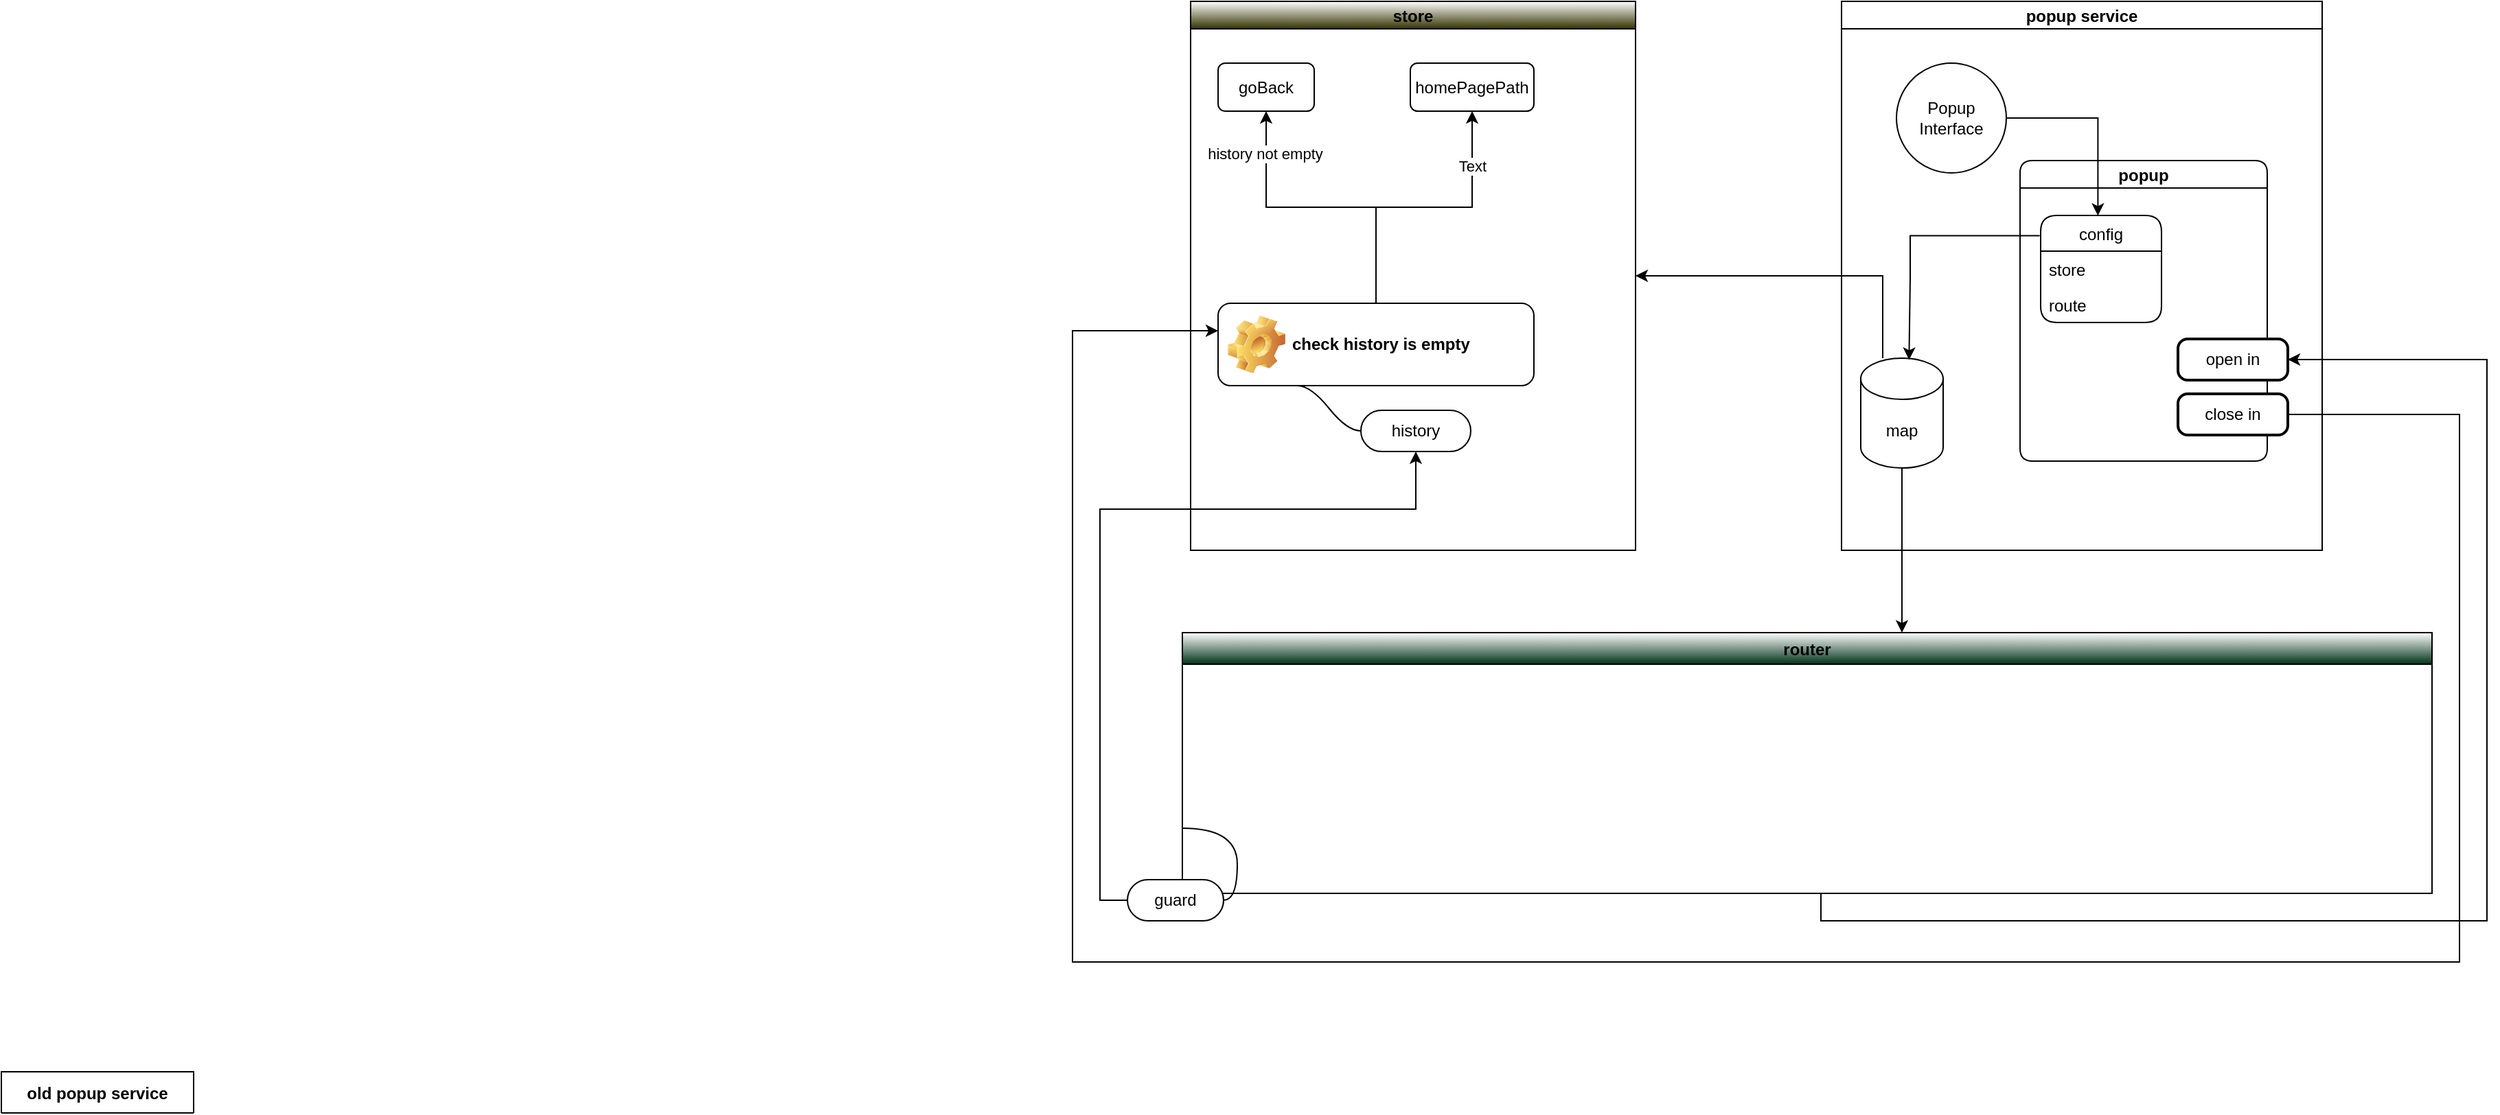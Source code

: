 <mxfile version="20.6.0" type="github">
  <diagram id="C5RBs43oDa-KdzZeNtuy" name="Page-1">
    <mxGraphModel dx="2238" dy="1348" grid="1" gridSize="10" guides="1" tooltips="1" connect="1" arrows="1" fold="1" page="1" pageScale="1" pageWidth="827" pageHeight="1169" math="0" shadow="0">
      <root>
        <mxCell id="WIyWlLk6GJQsqaUBKTNV-0" />
        <mxCell id="WIyWlLk6GJQsqaUBKTNV-1" parent="WIyWlLk6GJQsqaUBKTNV-0" />
        <mxCell id="Tq1ZC3yqxLTTWzM6vvmU-41" value="popup service" style="swimlane;startSize=20;horizontal=1;containerType=tree;rounded=0;shadow=0;glass=0;sketch=0;fillColor=default;gradientColor=none;swimlaneFillColor=default;" vertex="1" parent="WIyWlLk6GJQsqaUBKTNV-1">
          <mxGeometry x="1500" y="50" width="350" height="400" as="geometry" />
        </mxCell>
        <mxCell id="uNgJmUNyPYGfQRlhBO2t-45" value="Popup&lt;br&gt;Interface" style="ellipse;whiteSpace=wrap;html=1;aspect=fixed;" parent="Tq1ZC3yqxLTTWzM6vvmU-41" vertex="1">
          <mxGeometry x="40" y="45" width="80" height="80" as="geometry" />
        </mxCell>
        <mxCell id="Tq1ZC3yqxLTTWzM6vvmU-26" value="popup" style="swimlane;startSize=20;horizontal=1;containerType=tree;newEdgeStyle={&quot;edgeStyle&quot;:&quot;elbowEdgeStyle&quot;,&quot;startArrow&quot;:&quot;none&quot;,&quot;endArrow&quot;:&quot;none&quot;};rounded=1;shadow=0;sketch=0;fillColor=default;gradientColor=none;swimlaneFillColor=default;" vertex="1" parent="Tq1ZC3yqxLTTWzM6vvmU-41">
          <mxGeometry x="130" y="116" width="180" height="219" as="geometry">
            <mxRectangle x="2605" y="10" width="80" height="30" as="alternateBounds" />
          </mxGeometry>
        </mxCell>
        <mxCell id="Tq1ZC3yqxLTTWzM6vvmU-18" value="config" style="swimlane;fontStyle=0;childLayout=stackLayout;horizontal=1;startSize=26;fillColor=default;horizontalStack=0;resizeParent=1;resizeParentMax=0;resizeLast=0;collapsible=1;marginBottom=0;swimlaneFillColor=default;shadow=0;sketch=0;rounded=1;" vertex="1" parent="Tq1ZC3yqxLTTWzM6vvmU-26">
          <mxGeometry x="15" y="40" width="88" height="78" as="geometry">
            <mxRectangle x="15" y="40" width="70" height="30" as="alternateBounds" />
          </mxGeometry>
        </mxCell>
        <mxCell id="Tq1ZC3yqxLTTWzM6vvmU-19" value="store  " style="text;strokeColor=none;fillColor=none;align=left;verticalAlign=top;spacingLeft=4;spacingRight=4;overflow=hidden;rotatable=0;points=[[0,0.5],[1,0.5]];portConstraint=eastwest;" vertex="1" parent="Tq1ZC3yqxLTTWzM6vvmU-18">
          <mxGeometry y="26" width="88" height="26" as="geometry" />
        </mxCell>
        <mxCell id="Tq1ZC3yqxLTTWzM6vvmU-20" value="route" style="text;strokeColor=none;fillColor=none;align=left;verticalAlign=top;spacingLeft=4;spacingRight=4;overflow=hidden;rotatable=0;points=[[0,0.5],[1,0.5]];portConstraint=eastwest;" vertex="1" parent="Tq1ZC3yqxLTTWzM6vvmU-18">
          <mxGeometry y="52" width="88" height="26" as="geometry" />
        </mxCell>
        <mxCell id="uNgJmUNyPYGfQRlhBO2t-53" value="open in" style="rounded=1;whiteSpace=wrap;html=1;absoluteArcSize=1;arcSize=14;strokeWidth=2;" parent="Tq1ZC3yqxLTTWzM6vvmU-26" vertex="1">
          <mxGeometry x="115" y="130" width="80" height="30" as="geometry" />
        </mxCell>
        <mxCell id="uNgJmUNyPYGfQRlhBO2t-42" value="close in" style="rounded=1;whiteSpace=wrap;html=1;absoluteArcSize=1;arcSize=14;strokeWidth=2;" parent="Tq1ZC3yqxLTTWzM6vvmU-26" vertex="1">
          <mxGeometry x="115" y="170" width="80" height="30" as="geometry" />
        </mxCell>
        <mxCell id="uNgJmUNyPYGfQRlhBO2t-56" style="edgeStyle=orthogonalEdgeStyle;rounded=0;orthogonalLoop=1;jettySize=auto;html=1;entryX=0.474;entryY=0.002;entryDx=0;entryDy=0;entryPerimeter=0;" parent="Tq1ZC3yqxLTTWzM6vvmU-41" source="uNgJmUNyPYGfQRlhBO2t-45" target="Tq1ZC3yqxLTTWzM6vvmU-18" edge="1">
          <mxGeometry relative="1" as="geometry">
            <mxPoint x="185" y="111" as="targetPoint" />
          </mxGeometry>
        </mxCell>
        <mxCell id="uNgJmUNyPYGfQRlhBO2t-48" value="map" style="shape=cylinder3;whiteSpace=wrap;html=1;boundedLbl=1;backgroundOutline=1;size=15;" parent="Tq1ZC3yqxLTTWzM6vvmU-41" vertex="1">
          <mxGeometry x="14" y="260" width="60" height="80" as="geometry" />
        </mxCell>
        <mxCell id="uNgJmUNyPYGfQRlhBO2t-49" style="edgeStyle=orthogonalEdgeStyle;rounded=0;orthogonalLoop=1;jettySize=auto;html=1;exitX=-0.008;exitY=0.189;exitDx=0;exitDy=0;exitPerimeter=0;entryX=0.586;entryY=0.015;entryDx=0;entryDy=0;entryPerimeter=0;" parent="Tq1ZC3yqxLTTWzM6vvmU-41" source="Tq1ZC3yqxLTTWzM6vvmU-18" target="uNgJmUNyPYGfQRlhBO2t-48" edge="1">
          <mxGeometry relative="1" as="geometry">
            <mxPoint x="20" y="166" as="sourcePoint" />
            <mxPoint x="-34.966" y="310" as="targetPoint" />
            <Array as="points">
              <mxPoint x="50" y="171" />
              <mxPoint x="50" y="201" />
            </Array>
          </mxGeometry>
        </mxCell>
        <mxCell id="Tq1ZC3yqxLTTWzM6vvmU-49" style="edgeStyle=orthogonalEdgeStyle;rounded=0;orthogonalLoop=1;jettySize=auto;html=1;entryX=1;entryY=0.5;entryDx=0;entryDy=0;" edge="1" parent="WIyWlLk6GJQsqaUBKTNV-1" source="Tq1ZC3yqxLTTWzM6vvmU-48" target="uNgJmUNyPYGfQRlhBO2t-53">
          <mxGeometry relative="1" as="geometry">
            <mxPoint x="1880" y="310" as="targetPoint" />
            <Array as="points">
              <mxPoint x="1485" y="720" />
              <mxPoint x="1970" y="720" />
              <mxPoint x="1970" y="311" />
            </Array>
          </mxGeometry>
        </mxCell>
        <mxCell id="Tq1ZC3yqxLTTWzM6vvmU-48" value="router" style="swimlane;rounded=0;shadow=0;glass=0;sketch=0;fillColor=default;gradientColor=#00331A;startSize=23;swimlaneFillColor=default;" vertex="1" parent="WIyWlLk6GJQsqaUBKTNV-1">
          <mxGeometry x="1020" y="510" width="910" height="190" as="geometry" />
        </mxCell>
        <mxCell id="Tq1ZC3yqxLTTWzM6vvmU-56" value="guard" style="whiteSpace=wrap;html=1;rounded=1;arcSize=50;align=center;verticalAlign=middle;strokeWidth=1;autosize=1;spacing=4;treeFolding=1;treeMoving=1;newEdgeStyle={&quot;edgeStyle&quot;:&quot;entityRelationEdgeStyle&quot;,&quot;startArrow&quot;:&quot;none&quot;,&quot;endArrow&quot;:&quot;none&quot;,&quot;segment&quot;:10,&quot;curved&quot;:1};shadow=0;glass=0;sketch=0;fillColor=default;gradientColor=none;" vertex="1" parent="WIyWlLk6GJQsqaUBKTNV-1">
          <mxGeometry x="980" y="690" width="70" height="30" as="geometry" />
        </mxCell>
        <mxCell id="Tq1ZC3yqxLTTWzM6vvmU-57" value="" style="edgeStyle=entityRelationEdgeStyle;startArrow=none;endArrow=none;segment=10;curved=1;rounded=0;exitX=0;exitY=0.75;exitDx=0;exitDy=0;" edge="1" target="Tq1ZC3yqxLTTWzM6vvmU-56" parent="WIyWlLk6GJQsqaUBKTNV-1" source="Tq1ZC3yqxLTTWzM6vvmU-48">
          <mxGeometry relative="1" as="geometry">
            <mxPoint x="820" y="620" as="sourcePoint" />
          </mxGeometry>
        </mxCell>
        <mxCell id="Tq1ZC3yqxLTTWzM6vvmU-61" value="old popup service" style="swimlane;rounded=0;shadow=0;glass=0;sketch=0;fillColor=default;gradientColor=none;startSize=30;" vertex="1" collapsed="1" parent="WIyWlLk6GJQsqaUBKTNV-1">
          <mxGeometry x="160" y="830" width="140" height="30" as="geometry">
            <mxRectangle x="2290" y="-720" width="960" height="815" as="alternateBounds" />
          </mxGeometry>
        </mxCell>
        <mxCell id="uNgJmUNyPYGfQRlhBO2t-1" value="store" style="rounded=0;whiteSpace=wrap;html=1;" parent="Tq1ZC3yqxLTTWzM6vvmU-61" vertex="1">
          <mxGeometry x="-50" y="395" width="120" height="60" as="geometry" />
        </mxCell>
        <mxCell id="uNgJmUNyPYGfQRlhBO2t-2" value="router" style="rounded=0;whiteSpace=wrap;html=1;" parent="Tq1ZC3yqxLTTWzM6vvmU-61" vertex="1">
          <mxGeometry x="140" y="395" width="120" height="60" as="geometry" />
        </mxCell>
        <mxCell id="uNgJmUNyPYGfQRlhBO2t-3" value="popup" style="rounded=0;whiteSpace=wrap;html=1;" parent="Tq1ZC3yqxLTTWzM6vvmU-61" vertex="1">
          <mxGeometry x="370" y="105" width="200" height="160" as="geometry" />
        </mxCell>
        <mxCell id="uNgJmUNyPYGfQRlhBO2t-8" value="close in" style="rounded=1;whiteSpace=wrap;html=1;absoluteArcSize=1;arcSize=14;strokeWidth=2;" parent="Tq1ZC3yqxLTTWzM6vvmU-61" vertex="1">
          <mxGeometry x="484" y="255" width="80" height="30" as="geometry" />
        </mxCell>
        <mxCell id="uNgJmUNyPYGfQRlhBO2t-12" style="edgeStyle=orthogonalEdgeStyle;rounded=0;orthogonalLoop=1;jettySize=auto;html=1;entryX=0.5;entryY=1;entryDx=0;entryDy=0;" parent="Tq1ZC3yqxLTTWzM6vvmU-61" source="uNgJmUNyPYGfQRlhBO2t-1" target="uNgJmUNyPYGfQRlhBO2t-8" edge="1">
          <mxGeometry relative="1" as="geometry">
            <Array as="points">
              <mxPoint x="10" y="595" />
              <mxPoint x="550" y="595" />
            </Array>
          </mxGeometry>
        </mxCell>
        <mxCell id="uNgJmUNyPYGfQRlhBO2t-13" value="default value" style="edgeLabel;html=1;align=center;verticalAlign=middle;resizable=0;points=[];" parent="uNgJmUNyPYGfQRlhBO2t-12" vertex="1" connectable="0">
          <mxGeometry x="-0.147" y="1" relative="1" as="geometry">
            <mxPoint as="offset" />
          </mxGeometry>
        </mxCell>
        <mxCell id="uNgJmUNyPYGfQRlhBO2t-10" style="edgeStyle=orthogonalEdgeStyle;rounded=0;orthogonalLoop=1;jettySize=auto;html=1;entryX=0.5;entryY=1;entryDx=0;entryDy=0;" parent="Tq1ZC3yqxLTTWzM6vvmU-61" source="uNgJmUNyPYGfQRlhBO2t-9" target="uNgJmUNyPYGfQRlhBO2t-8" edge="1">
          <mxGeometry relative="1" as="geometry" />
        </mxCell>
        <mxCell id="uNgJmUNyPYGfQRlhBO2t-9" value="page" style="rounded=0;whiteSpace=wrap;html=1;" parent="Tq1ZC3yqxLTTWzM6vvmU-61" vertex="1">
          <mxGeometry x="660" y="485" width="200" height="160" as="geometry" />
        </mxCell>
        <mxCell id="uNgJmUNyPYGfQRlhBO2t-14" value="popupConfig" style="ellipse;whiteSpace=wrap;html=1;aspect=fixed;" parent="Tq1ZC3yqxLTTWzM6vvmU-61" vertex="1">
          <mxGeometry x="10" y="65" width="80" height="80" as="geometry" />
        </mxCell>
        <mxCell id="uNgJmUNyPYGfQRlhBO2t-30" style="edgeStyle=orthogonalEdgeStyle;rounded=0;orthogonalLoop=1;jettySize=auto;html=1;" parent="Tq1ZC3yqxLTTWzM6vvmU-61" source="uNgJmUNyPYGfQRlhBO2t-3" target="uNgJmUNyPYGfQRlhBO2t-14" edge="1">
          <mxGeometry relative="1" as="geometry">
            <Array as="points">
              <mxPoint x="470" y="-85" />
              <mxPoint x="40" y="-85" />
            </Array>
          </mxGeometry>
        </mxCell>
        <mxCell id="uNgJmUNyPYGfQRlhBO2t-19" style="edgeStyle=orthogonalEdgeStyle;rounded=0;orthogonalLoop=1;jettySize=auto;html=1;entryX=0.437;entryY=-0.011;entryDx=0;entryDy=0;entryPerimeter=0;" parent="Tq1ZC3yqxLTTWzM6vvmU-61" source="uNgJmUNyPYGfQRlhBO2t-17" target="uNgJmUNyPYGfQRlhBO2t-1" edge="1">
          <mxGeometry relative="1" as="geometry">
            <Array as="points">
              <mxPoint x="2" y="275" />
            </Array>
          </mxGeometry>
        </mxCell>
        <mxCell id="uNgJmUNyPYGfQRlhBO2t-20" style="edgeStyle=orthogonalEdgeStyle;rounded=0;orthogonalLoop=1;jettySize=auto;html=1;entryX=0.582;entryY=0.024;entryDx=0;entryDy=0;entryPerimeter=0;" parent="Tq1ZC3yqxLTTWzM6vvmU-61" source="uNgJmUNyPYGfQRlhBO2t-17" target="uNgJmUNyPYGfQRlhBO2t-2" edge="1">
          <mxGeometry relative="1" as="geometry" />
        </mxCell>
        <mxCell id="uNgJmUNyPYGfQRlhBO2t-17" value="map" style="shape=cylinder3;whiteSpace=wrap;html=1;boundedLbl=1;backgroundOutline=1;size=15;" parent="Tq1ZC3yqxLTTWzM6vvmU-61" vertex="1">
          <mxGeometry x="70" y="235" width="60" height="80" as="geometry" />
        </mxCell>
        <mxCell id="uNgJmUNyPYGfQRlhBO2t-24" style="edgeStyle=orthogonalEdgeStyle;rounded=0;orthogonalLoop=1;jettySize=auto;html=1;" parent="Tq1ZC3yqxLTTWzM6vvmU-61" source="uNgJmUNyPYGfQRlhBO2t-21" target="uNgJmUNyPYGfQRlhBO2t-17" edge="1">
          <mxGeometry relative="1" as="geometry" />
        </mxCell>
        <mxCell id="uNgJmUNyPYGfQRlhBO2t-21" value="config" style="rounded=1;whiteSpace=wrap;html=1;absoluteArcSize=1;arcSize=14;strokeWidth=2;" parent="Tq1ZC3yqxLTTWzM6vvmU-61" vertex="1">
          <mxGeometry x="340" y="135" width="80" height="30" as="geometry" />
        </mxCell>
        <mxCell id="uNgJmUNyPYGfQRlhBO2t-25" value="" style="edgeStyle=orthogonalEdgeStyle;rounded=0;orthogonalLoop=1;jettySize=auto;html=1;endArrow=none;" parent="Tq1ZC3yqxLTTWzM6vvmU-61" source="uNgJmUNyPYGfQRlhBO2t-14" edge="1">
          <mxGeometry relative="1" as="geometry">
            <mxPoint x="80" y="5" as="sourcePoint" />
            <mxPoint x="380" y="135" as="targetPoint" />
          </mxGeometry>
        </mxCell>
        <mxCell id="uNgJmUNyPYGfQRlhBO2t-26" value="open in" style="rounded=1;whiteSpace=wrap;html=1;absoluteArcSize=1;arcSize=14;strokeWidth=2;" parent="Tq1ZC3yqxLTTWzM6vvmU-61" vertex="1">
          <mxGeometry x="340" y="255" width="80" height="30" as="geometry" />
        </mxCell>
        <mxCell id="uNgJmUNyPYGfQRlhBO2t-29" style="edgeStyle=orthogonalEdgeStyle;rounded=0;orthogonalLoop=1;jettySize=auto;html=1;" parent="Tq1ZC3yqxLTTWzM6vvmU-61" source="uNgJmUNyPYGfQRlhBO2t-21" target="uNgJmUNyPYGfQRlhBO2t-26" edge="1">
          <mxGeometry relative="1" as="geometry" />
        </mxCell>
        <mxCell id="uNgJmUNyPYGfQRlhBO2t-32" value="store" style="rounded=0;whiteSpace=wrap;html=1;" parent="Tq1ZC3yqxLTTWzM6vvmU-61" vertex="1">
          <mxGeometry x="320" y="125" width="50" height="20" as="geometry" />
        </mxCell>
        <mxCell id="uNgJmUNyPYGfQRlhBO2t-33" value="route" style="rounded=0;whiteSpace=wrap;html=1;" parent="Tq1ZC3yqxLTTWzM6vvmU-61" vertex="1">
          <mxGeometry x="320" y="155" width="50" height="20" as="geometry" />
        </mxCell>
        <mxCell id="Tq1ZC3yqxLTTWzM6vvmU-64" value="store" style="swimlane;startSize=20;horizontal=1;containerType=tree;rounded=0;shadow=0;glass=0;sketch=0;fillColor=default;gradientColor=#333300;swimlaneFillColor=default;" vertex="1" parent="WIyWlLk6GJQsqaUBKTNV-1">
          <mxGeometry x="1026" y="50" width="324" height="400" as="geometry" />
        </mxCell>
        <mxCell id="Tq1ZC3yqxLTTWzM6vvmU-75" value="goBack" style="rounded=1;whiteSpace=wrap;html=1;shadow=0;glass=0;sketch=0;fillColor=default;gradientColor=none;" vertex="1" parent="Tq1ZC3yqxLTTWzM6vvmU-64">
          <mxGeometry x="20" y="45" width="70" height="35" as="geometry" />
        </mxCell>
        <mxCell id="Tq1ZC3yqxLTTWzM6vvmU-77" value="homePagePath" style="rounded=1;whiteSpace=wrap;html=1;shadow=0;glass=0;sketch=0;fillColor=default;gradientColor=none;" vertex="1" parent="Tq1ZC3yqxLTTWzM6vvmU-64">
          <mxGeometry x="160" y="45" width="90" height="35" as="geometry" />
        </mxCell>
        <mxCell id="Tq1ZC3yqxLTTWzM6vvmU-90" style="edgeStyle=orthogonalEdgeStyle;rounded=0;orthogonalLoop=1;jettySize=auto;html=1;entryX=0.5;entryY=1;entryDx=0;entryDy=0;strokeColor=default;" edge="1" parent="Tq1ZC3yqxLTTWzM6vvmU-64" source="Tq1ZC3yqxLTTWzM6vvmU-83" target="Tq1ZC3yqxLTTWzM6vvmU-75">
          <mxGeometry relative="1" as="geometry" />
        </mxCell>
        <mxCell id="Tq1ZC3yqxLTTWzM6vvmU-92" value="history not empty" style="edgeLabel;html=1;align=center;verticalAlign=middle;resizable=0;points=[];" vertex="1" connectable="0" parent="Tq1ZC3yqxLTTWzM6vvmU-90">
          <mxGeometry x="0.721" y="1" relative="1" as="geometry">
            <mxPoint as="offset" />
          </mxGeometry>
        </mxCell>
        <mxCell id="Tq1ZC3yqxLTTWzM6vvmU-91" style="edgeStyle=orthogonalEdgeStyle;rounded=0;orthogonalLoop=1;jettySize=auto;html=1;entryX=0.5;entryY=1;entryDx=0;entryDy=0;strokeColor=default;" edge="1" parent="Tq1ZC3yqxLTTWzM6vvmU-64" source="Tq1ZC3yqxLTTWzM6vvmU-83" target="Tq1ZC3yqxLTTWzM6vvmU-77">
          <mxGeometry relative="1" as="geometry" />
        </mxCell>
        <mxCell id="Tq1ZC3yqxLTTWzM6vvmU-93" value="Text" style="edgeLabel;html=1;align=center;verticalAlign=middle;resizable=0;points=[];" vertex="1" connectable="0" parent="Tq1ZC3yqxLTTWzM6vvmU-91">
          <mxGeometry x="0.619" relative="1" as="geometry">
            <mxPoint as="offset" />
          </mxGeometry>
        </mxCell>
        <mxCell id="Tq1ZC3yqxLTTWzM6vvmU-83" value="check history is empty" style="label;whiteSpace=wrap;html=1;image=img/clipart/Gear_128x128.png;rounded=1;shadow=0;sketch=0;fillColor=default;gradientColor=none;" vertex="1" parent="Tq1ZC3yqxLTTWzM6vvmU-64">
          <mxGeometry x="20" y="220" width="230" height="60" as="geometry" />
        </mxCell>
        <mxCell id="Tq1ZC3yqxLTTWzM6vvmU-85" value="history" style="whiteSpace=wrap;html=1;rounded=1;arcSize=50;align=center;verticalAlign=middle;strokeWidth=1;autosize=1;spacing=4;treeFolding=1;treeMoving=1;newEdgeStyle={&quot;edgeStyle&quot;:&quot;entityRelationEdgeStyle&quot;,&quot;startArrow&quot;:&quot;none&quot;,&quot;endArrow&quot;:&quot;none&quot;,&quot;segment&quot;:10,&quot;curved&quot;:1};shadow=0;glass=0;sketch=0;strokeColor=default;" vertex="1" parent="Tq1ZC3yqxLTTWzM6vvmU-64">
          <mxGeometry x="124" y="298" width="80" height="30" as="geometry" />
        </mxCell>
        <mxCell id="Tq1ZC3yqxLTTWzM6vvmU-86" value="" style="edgeStyle=entityRelationEdgeStyle;startArrow=none;endArrow=none;segment=10;curved=1;rounded=0;strokeColor=default;exitX=0.25;exitY=1;exitDx=0;exitDy=0;" edge="1" target="Tq1ZC3yqxLTTWzM6vvmU-85" parent="Tq1ZC3yqxLTTWzM6vvmU-64" source="Tq1ZC3yqxLTTWzM6vvmU-83">
          <mxGeometry relative="1" as="geometry">
            <mxPoint x="88" y="340" as="sourcePoint" />
          </mxGeometry>
        </mxCell>
        <mxCell id="Tq1ZC3yqxLTTWzM6vvmU-94" style="edgeStyle=orthogonalEdgeStyle;rounded=0;orthogonalLoop=1;jettySize=auto;html=1;entryX=0.5;entryY=1;entryDx=0;entryDy=0;strokeColor=default;" edge="1" parent="WIyWlLk6GJQsqaUBKTNV-1" source="Tq1ZC3yqxLTTWzM6vvmU-56" target="Tq1ZC3yqxLTTWzM6vvmU-85">
          <mxGeometry relative="1" as="geometry">
            <Array as="points">
              <mxPoint x="960" y="705" />
              <mxPoint x="960" y="420" />
              <mxPoint x="1190" y="420" />
            </Array>
          </mxGeometry>
        </mxCell>
        <mxCell id="Tq1ZC3yqxLTTWzM6vvmU-50" style="edgeStyle=orthogonalEdgeStyle;rounded=0;orthogonalLoop=1;jettySize=auto;html=1;" edge="1" parent="WIyWlLk6GJQsqaUBKTNV-1" source="uNgJmUNyPYGfQRlhBO2t-42" target="Tq1ZC3yqxLTTWzM6vvmU-83">
          <mxGeometry relative="1" as="geometry">
            <Array as="points">
              <mxPoint x="1950" y="351" />
              <mxPoint x="1950" y="750" />
              <mxPoint x="940" y="750" />
              <mxPoint x="940" y="290" />
            </Array>
          </mxGeometry>
        </mxCell>
        <mxCell id="Tq1ZC3yqxLTTWzM6vvmU-95" style="edgeStyle=orthogonalEdgeStyle;rounded=0;orthogonalLoop=1;jettySize=auto;html=1;entryX=1;entryY=0.5;entryDx=0;entryDy=0;strokeColor=default;" edge="1" parent="WIyWlLk6GJQsqaUBKTNV-1" source="uNgJmUNyPYGfQRlhBO2t-48" target="Tq1ZC3yqxLTTWzM6vvmU-64">
          <mxGeometry relative="1" as="geometry">
            <Array as="points">
              <mxPoint x="1530" y="250" />
            </Array>
          </mxGeometry>
        </mxCell>
        <mxCell id="Tq1ZC3yqxLTTWzM6vvmU-96" style="edgeStyle=orthogonalEdgeStyle;rounded=0;orthogonalLoop=1;jettySize=auto;html=1;strokeColor=default;" edge="1" parent="WIyWlLk6GJQsqaUBKTNV-1" source="uNgJmUNyPYGfQRlhBO2t-48" target="Tq1ZC3yqxLTTWzM6vvmU-48">
          <mxGeometry relative="1" as="geometry">
            <Array as="points">
              <mxPoint x="1544" y="450" />
              <mxPoint x="1544" y="450" />
            </Array>
          </mxGeometry>
        </mxCell>
      </root>
    </mxGraphModel>
  </diagram>
</mxfile>
